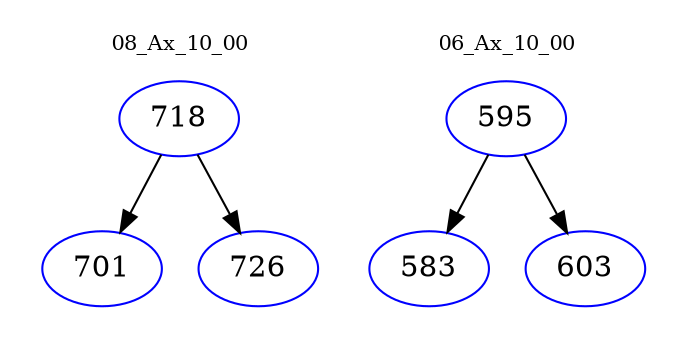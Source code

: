 digraph{
subgraph cluster_0 {
color = white
label = "08_Ax_10_00";
fontsize=10;
T0_718 [label="718", color="blue"]
T0_718 -> T0_701 [color="black"]
T0_701 [label="701", color="blue"]
T0_718 -> T0_726 [color="black"]
T0_726 [label="726", color="blue"]
}
subgraph cluster_1 {
color = white
label = "06_Ax_10_00";
fontsize=10;
T1_595 [label="595", color="blue"]
T1_595 -> T1_583 [color="black"]
T1_583 [label="583", color="blue"]
T1_595 -> T1_603 [color="black"]
T1_603 [label="603", color="blue"]
}
}
